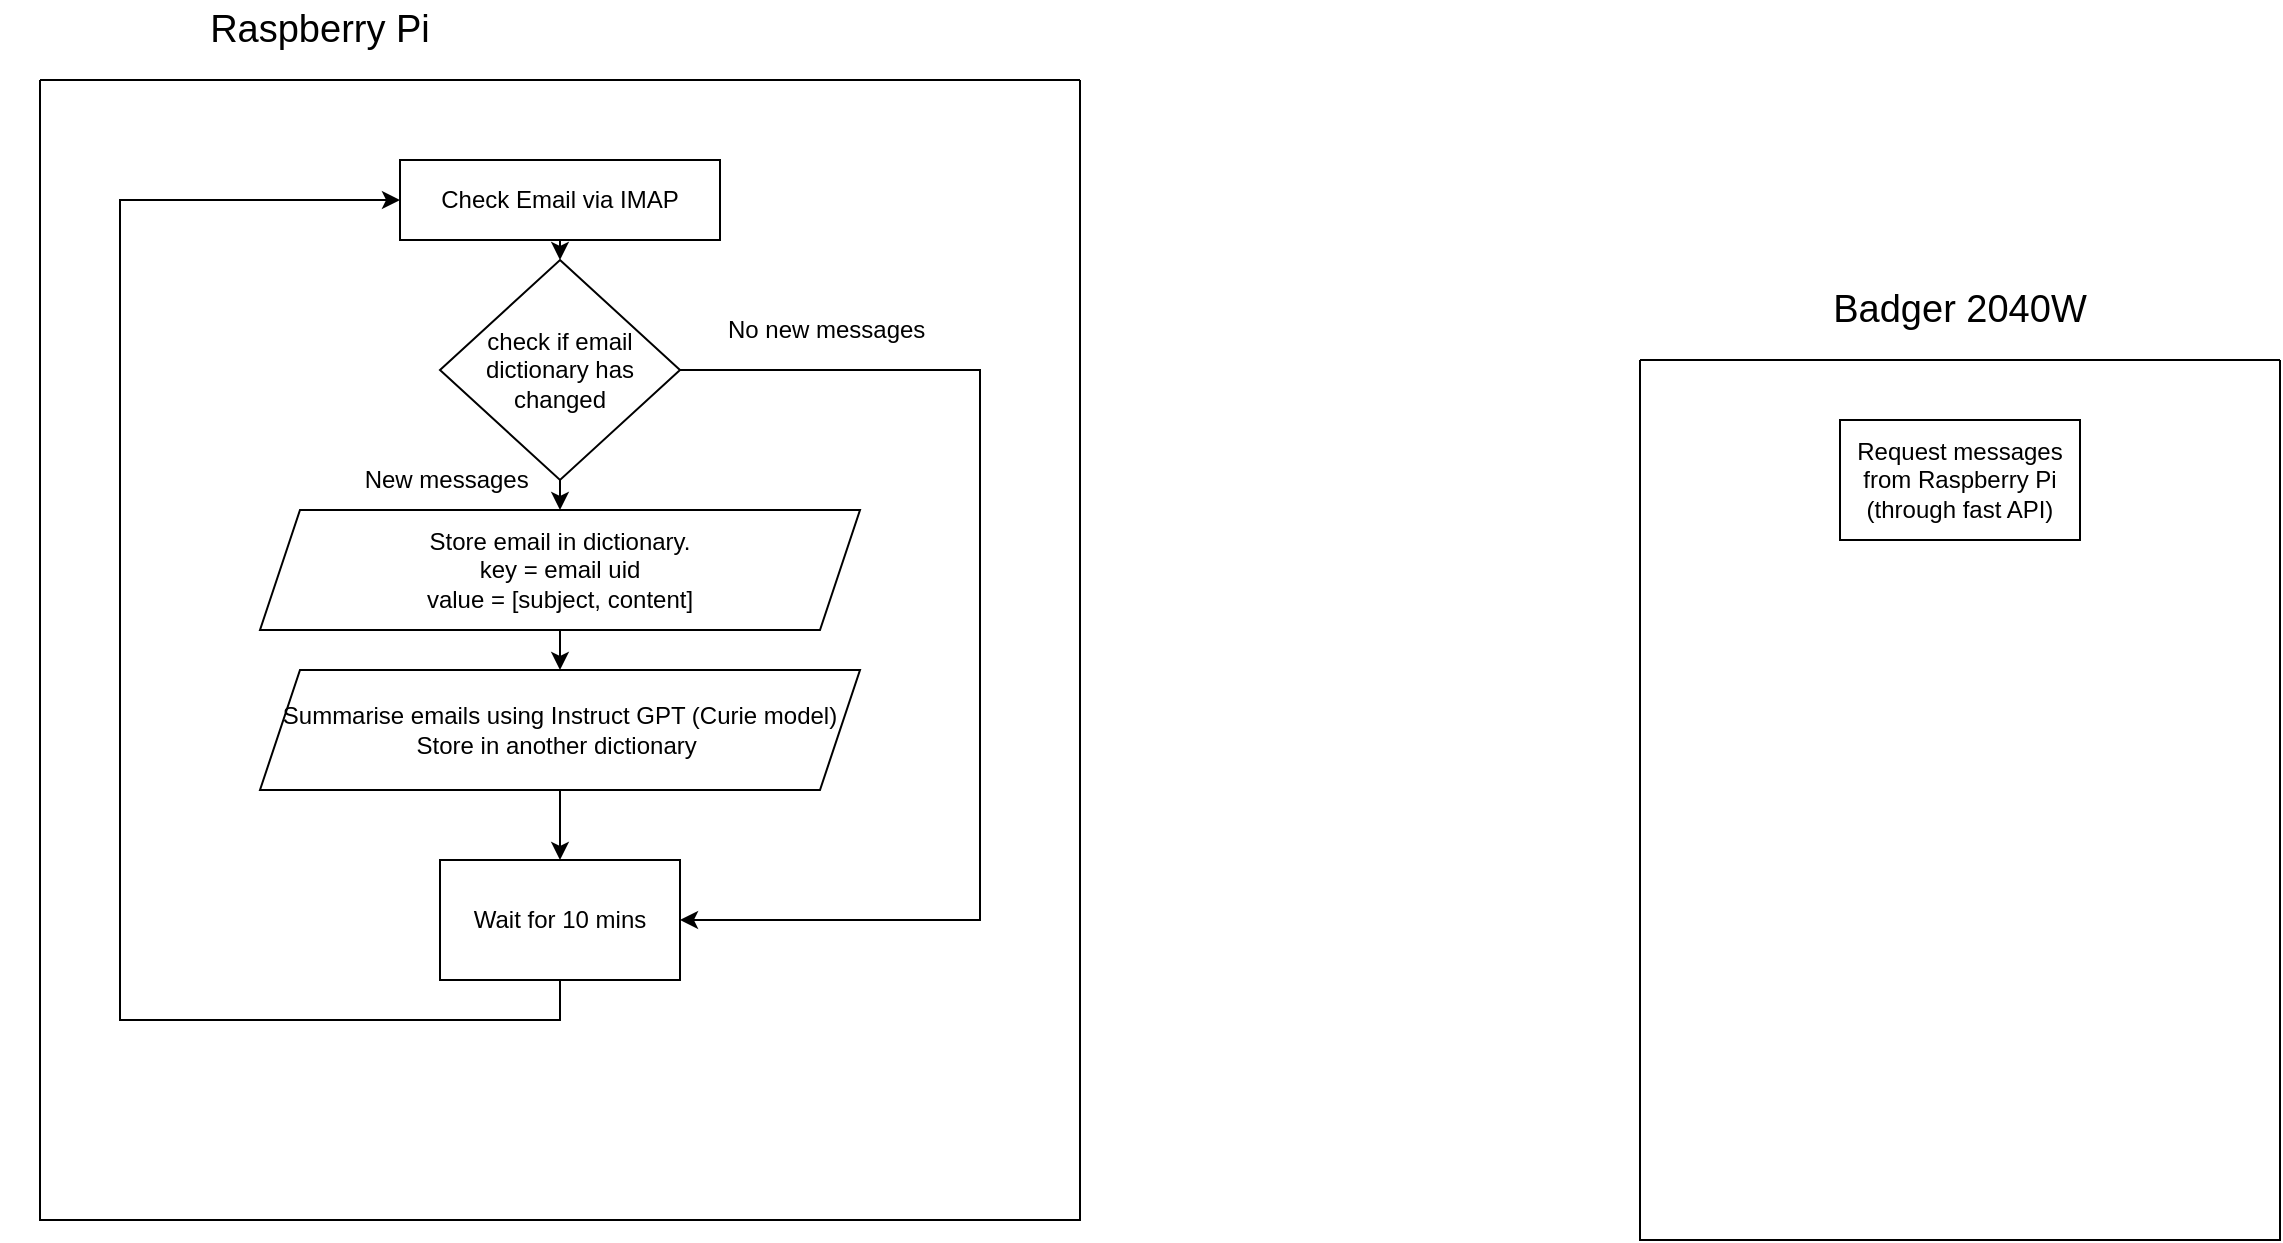 <mxfile version="21.1.6" type="github">
  <diagram name="Page-1" id="gWAqdqUltTkBmh73Vh9k">
    <mxGraphModel dx="1441" dy="774" grid="1" gridSize="10" guides="1" tooltips="1" connect="1" arrows="1" fold="1" page="1" pageScale="1" pageWidth="1200" pageHeight="1920" math="0" shadow="0">
      <root>
        <mxCell id="0" />
        <mxCell id="1" parent="0" />
        <mxCell id="fpjX0qnMqkn6fD3LwWj1-1" value="" style="swimlane;startSize=0;" vertex="1" parent="1">
          <mxGeometry x="40" y="110" width="520" height="570" as="geometry" />
        </mxCell>
        <mxCell id="fpjX0qnMqkn6fD3LwWj1-14" style="edgeStyle=orthogonalEdgeStyle;rounded=0;orthogonalLoop=1;jettySize=auto;html=1;exitX=0.5;exitY=1;exitDx=0;exitDy=0;entryX=0.5;entryY=0;entryDx=0;entryDy=0;" edge="1" parent="fpjX0qnMqkn6fD3LwWj1-1" source="fpjX0qnMqkn6fD3LwWj1-7" target="fpjX0qnMqkn6fD3LwWj1-12">
          <mxGeometry relative="1" as="geometry" />
        </mxCell>
        <mxCell id="fpjX0qnMqkn6fD3LwWj1-7" value="Check Email via IMAP" style="rounded=0;whiteSpace=wrap;html=1;" vertex="1" parent="fpjX0qnMqkn6fD3LwWj1-1">
          <mxGeometry x="180" y="40" width="160" height="40" as="geometry" />
        </mxCell>
        <mxCell id="fpjX0qnMqkn6fD3LwWj1-11" style="edgeStyle=orthogonalEdgeStyle;rounded=0;orthogonalLoop=1;jettySize=auto;html=1;exitX=0.5;exitY=1;exitDx=0;exitDy=0;entryX=0.5;entryY=0;entryDx=0;entryDy=0;" edge="1" parent="fpjX0qnMqkn6fD3LwWj1-1" source="fpjX0qnMqkn6fD3LwWj1-8" target="fpjX0qnMqkn6fD3LwWj1-10">
          <mxGeometry relative="1" as="geometry" />
        </mxCell>
        <mxCell id="fpjX0qnMqkn6fD3LwWj1-8" value="Store email in dictionary. &lt;br&gt;key = email uid&lt;br&gt;value = [subject, content]" style="shape=parallelogram;perimeter=parallelogramPerimeter;whiteSpace=wrap;html=1;fixedSize=1;" vertex="1" parent="fpjX0qnMqkn6fD3LwWj1-1">
          <mxGeometry x="110" y="215" width="300" height="60" as="geometry" />
        </mxCell>
        <mxCell id="fpjX0qnMqkn6fD3LwWj1-16" style="edgeStyle=orthogonalEdgeStyle;rounded=0;orthogonalLoop=1;jettySize=auto;html=1;exitX=0.5;exitY=1;exitDx=0;exitDy=0;entryX=0.5;entryY=0;entryDx=0;entryDy=0;" edge="1" parent="fpjX0qnMqkn6fD3LwWj1-1" source="fpjX0qnMqkn6fD3LwWj1-10" target="fpjX0qnMqkn6fD3LwWj1-13">
          <mxGeometry relative="1" as="geometry" />
        </mxCell>
        <mxCell id="fpjX0qnMqkn6fD3LwWj1-10" value="&lt;div style=&quot;&quot;&gt;&lt;span style=&quot;background-color: initial;&quot;&gt;Summarise emails using Instruct GPT (Curie model)&lt;/span&gt;&lt;/div&gt;&lt;div style=&quot;&quot;&gt;&lt;span style=&quot;background-color: initial;&quot;&gt;Store in another dictionary&amp;nbsp;&lt;/span&gt;&lt;/div&gt;" style="shape=parallelogram;perimeter=parallelogramPerimeter;whiteSpace=wrap;html=1;fixedSize=1;align=center;" vertex="1" parent="fpjX0qnMqkn6fD3LwWj1-1">
          <mxGeometry x="110" y="295" width="300" height="60" as="geometry" />
        </mxCell>
        <mxCell id="fpjX0qnMqkn6fD3LwWj1-15" style="edgeStyle=orthogonalEdgeStyle;rounded=0;orthogonalLoop=1;jettySize=auto;html=1;exitX=1;exitY=0.5;exitDx=0;exitDy=0;" edge="1" parent="fpjX0qnMqkn6fD3LwWj1-1" source="fpjX0qnMqkn6fD3LwWj1-12" target="fpjX0qnMqkn6fD3LwWj1-13">
          <mxGeometry relative="1" as="geometry">
            <Array as="points">
              <mxPoint x="470" y="145" />
              <mxPoint x="470" y="420" />
            </Array>
          </mxGeometry>
        </mxCell>
        <mxCell id="fpjX0qnMqkn6fD3LwWj1-19" style="edgeStyle=orthogonalEdgeStyle;rounded=0;orthogonalLoop=1;jettySize=auto;html=1;exitX=0.5;exitY=1;exitDx=0;exitDy=0;entryX=0.5;entryY=0;entryDx=0;entryDy=0;" edge="1" parent="fpjX0qnMqkn6fD3LwWj1-1" source="fpjX0qnMqkn6fD3LwWj1-12" target="fpjX0qnMqkn6fD3LwWj1-8">
          <mxGeometry relative="1" as="geometry">
            <mxPoint x="260" y="210" as="targetPoint" />
          </mxGeometry>
        </mxCell>
        <mxCell id="fpjX0qnMqkn6fD3LwWj1-12" value="check if email dictionary has changed" style="rhombus;whiteSpace=wrap;html=1;" vertex="1" parent="fpjX0qnMqkn6fD3LwWj1-1">
          <mxGeometry x="200" y="90" width="120" height="110" as="geometry" />
        </mxCell>
        <mxCell id="fpjX0qnMqkn6fD3LwWj1-17" style="edgeStyle=orthogonalEdgeStyle;rounded=0;orthogonalLoop=1;jettySize=auto;html=1;exitX=0.5;exitY=1;exitDx=0;exitDy=0;entryX=0;entryY=0.5;entryDx=0;entryDy=0;" edge="1" parent="fpjX0qnMqkn6fD3LwWj1-1" source="fpjX0qnMqkn6fD3LwWj1-13" target="fpjX0qnMqkn6fD3LwWj1-7">
          <mxGeometry relative="1" as="geometry">
            <Array as="points">
              <mxPoint x="260" y="470" />
              <mxPoint x="40" y="470" />
              <mxPoint x="40" y="60" />
            </Array>
          </mxGeometry>
        </mxCell>
        <mxCell id="fpjX0qnMqkn6fD3LwWj1-13" value="Wait for 10 mins" style="rounded=0;whiteSpace=wrap;html=1;" vertex="1" parent="fpjX0qnMqkn6fD3LwWj1-1">
          <mxGeometry x="200" y="390" width="120" height="60" as="geometry" />
        </mxCell>
        <mxCell id="fpjX0qnMqkn6fD3LwWj1-18" value="No new messages&amp;nbsp;" style="text;html=1;strokeColor=none;fillColor=none;align=center;verticalAlign=middle;whiteSpace=wrap;rounded=0;" vertex="1" parent="fpjX0qnMqkn6fD3LwWj1-1">
          <mxGeometry x="340" y="110" width="110" height="30" as="geometry" />
        </mxCell>
        <mxCell id="fpjX0qnMqkn6fD3LwWj1-20" value="New messages&amp;nbsp;" style="text;html=1;strokeColor=none;fillColor=none;align=center;verticalAlign=middle;whiteSpace=wrap;rounded=0;" vertex="1" parent="fpjX0qnMqkn6fD3LwWj1-1">
          <mxGeometry x="160" y="185" width="90" height="30" as="geometry" />
        </mxCell>
        <mxCell id="fpjX0qnMqkn6fD3LwWj1-2" value="" style="swimlane;startSize=0;" vertex="1" parent="1">
          <mxGeometry x="840" y="250" width="320" height="440" as="geometry" />
        </mxCell>
        <mxCell id="fpjX0qnMqkn6fD3LwWj1-21" value="Request messages from Raspberry Pi (through fast API)" style="rounded=0;whiteSpace=wrap;html=1;" vertex="1" parent="fpjX0qnMqkn6fD3LwWj1-2">
          <mxGeometry x="100" y="30" width="120" height="60" as="geometry" />
        </mxCell>
        <mxCell id="fpjX0qnMqkn6fD3LwWj1-5" value="&lt;font style=&quot;font-size: 19px;&quot;&gt;Raspberry Pi&lt;/font&gt;" style="text;html=1;strokeColor=none;fillColor=none;align=center;verticalAlign=middle;whiteSpace=wrap;rounded=0;" vertex="1" parent="1">
          <mxGeometry x="20" y="70" width="320" height="30" as="geometry" />
        </mxCell>
        <mxCell id="fpjX0qnMqkn6fD3LwWj1-6" value="&lt;font style=&quot;font-size: 19px;&quot;&gt;Badger 2040W&lt;/font&gt;" style="text;html=1;strokeColor=none;fillColor=none;align=center;verticalAlign=middle;whiteSpace=wrap;rounded=0;" vertex="1" parent="1">
          <mxGeometry x="840" y="210" width="320" height="30" as="geometry" />
        </mxCell>
      </root>
    </mxGraphModel>
  </diagram>
</mxfile>
